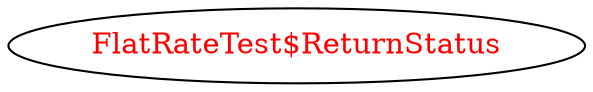 digraph dependencyGraph {
 concentrate=true;
 ranksep="2.0";
 rankdir="LR"; 
 splines="ortho";
"FlatRateTest$ReturnStatus" [fontcolor="red"];
}